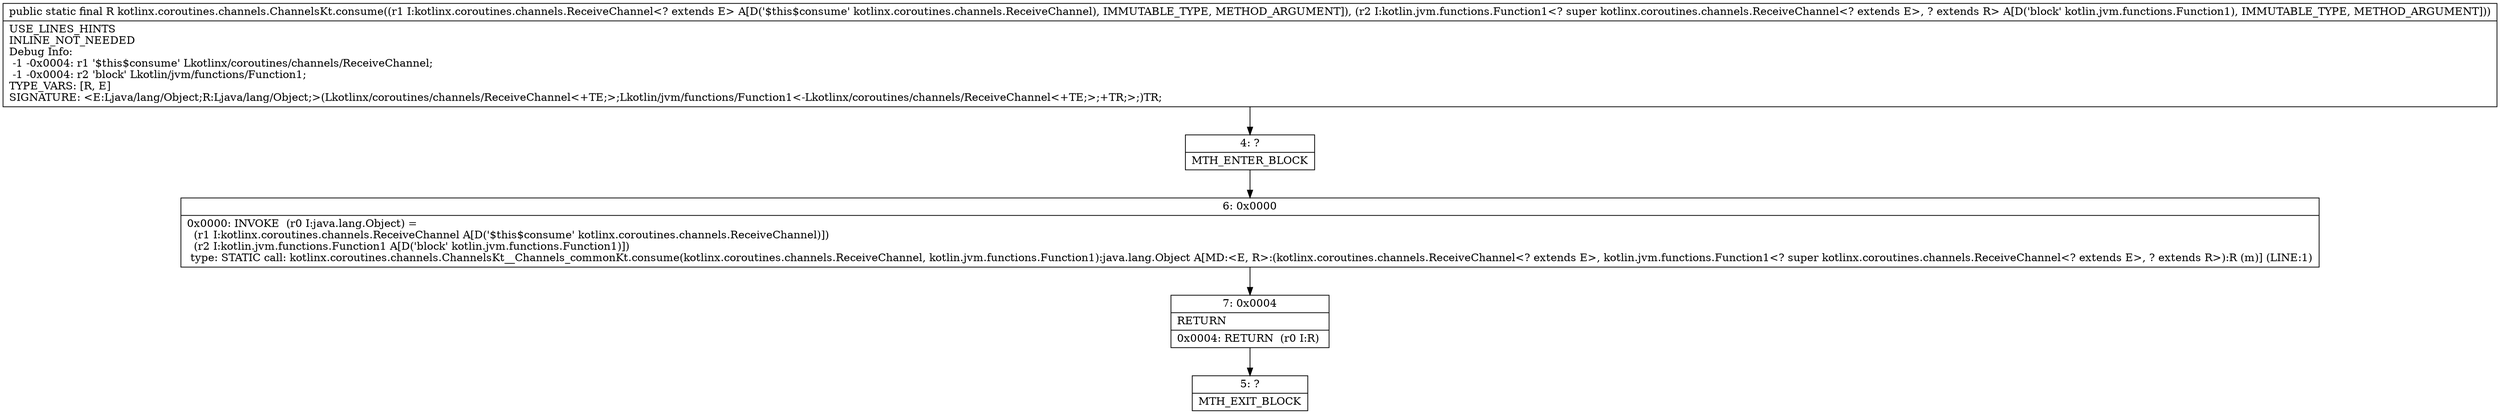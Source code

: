 digraph "CFG forkotlinx.coroutines.channels.ChannelsKt.consume(Lkotlinx\/coroutines\/channels\/ReceiveChannel;Lkotlin\/jvm\/functions\/Function1;)Ljava\/lang\/Object;" {
Node_4 [shape=record,label="{4\:\ ?|MTH_ENTER_BLOCK\l}"];
Node_6 [shape=record,label="{6\:\ 0x0000|0x0000: INVOKE  (r0 I:java.lang.Object) = \l  (r1 I:kotlinx.coroutines.channels.ReceiveChannel A[D('$this$consume' kotlinx.coroutines.channels.ReceiveChannel)])\l  (r2 I:kotlin.jvm.functions.Function1 A[D('block' kotlin.jvm.functions.Function1)])\l type: STATIC call: kotlinx.coroutines.channels.ChannelsKt__Channels_commonKt.consume(kotlinx.coroutines.channels.ReceiveChannel, kotlin.jvm.functions.Function1):java.lang.Object A[MD:\<E, R\>:(kotlinx.coroutines.channels.ReceiveChannel\<? extends E\>, kotlin.jvm.functions.Function1\<? super kotlinx.coroutines.channels.ReceiveChannel\<? extends E\>, ? extends R\>):R (m)] (LINE:1)\l}"];
Node_7 [shape=record,label="{7\:\ 0x0004|RETURN\l|0x0004: RETURN  (r0 I:R) \l}"];
Node_5 [shape=record,label="{5\:\ ?|MTH_EXIT_BLOCK\l}"];
MethodNode[shape=record,label="{public static final R kotlinx.coroutines.channels.ChannelsKt.consume((r1 I:kotlinx.coroutines.channels.ReceiveChannel\<? extends E\> A[D('$this$consume' kotlinx.coroutines.channels.ReceiveChannel), IMMUTABLE_TYPE, METHOD_ARGUMENT]), (r2 I:kotlin.jvm.functions.Function1\<? super kotlinx.coroutines.channels.ReceiveChannel\<? extends E\>, ? extends R\> A[D('block' kotlin.jvm.functions.Function1), IMMUTABLE_TYPE, METHOD_ARGUMENT]))  | USE_LINES_HINTS\lINLINE_NOT_NEEDED\lDebug Info:\l  \-1 \-0x0004: r1 '$this$consume' Lkotlinx\/coroutines\/channels\/ReceiveChannel;\l  \-1 \-0x0004: r2 'block' Lkotlin\/jvm\/functions\/Function1;\lTYPE_VARS: [R, E]\lSIGNATURE: \<E:Ljava\/lang\/Object;R:Ljava\/lang\/Object;\>(Lkotlinx\/coroutines\/channels\/ReceiveChannel\<+TE;\>;Lkotlin\/jvm\/functions\/Function1\<\-Lkotlinx\/coroutines\/channels\/ReceiveChannel\<+TE;\>;+TR;\>;)TR;\l}"];
MethodNode -> Node_4;Node_4 -> Node_6;
Node_6 -> Node_7;
Node_7 -> Node_5;
}

